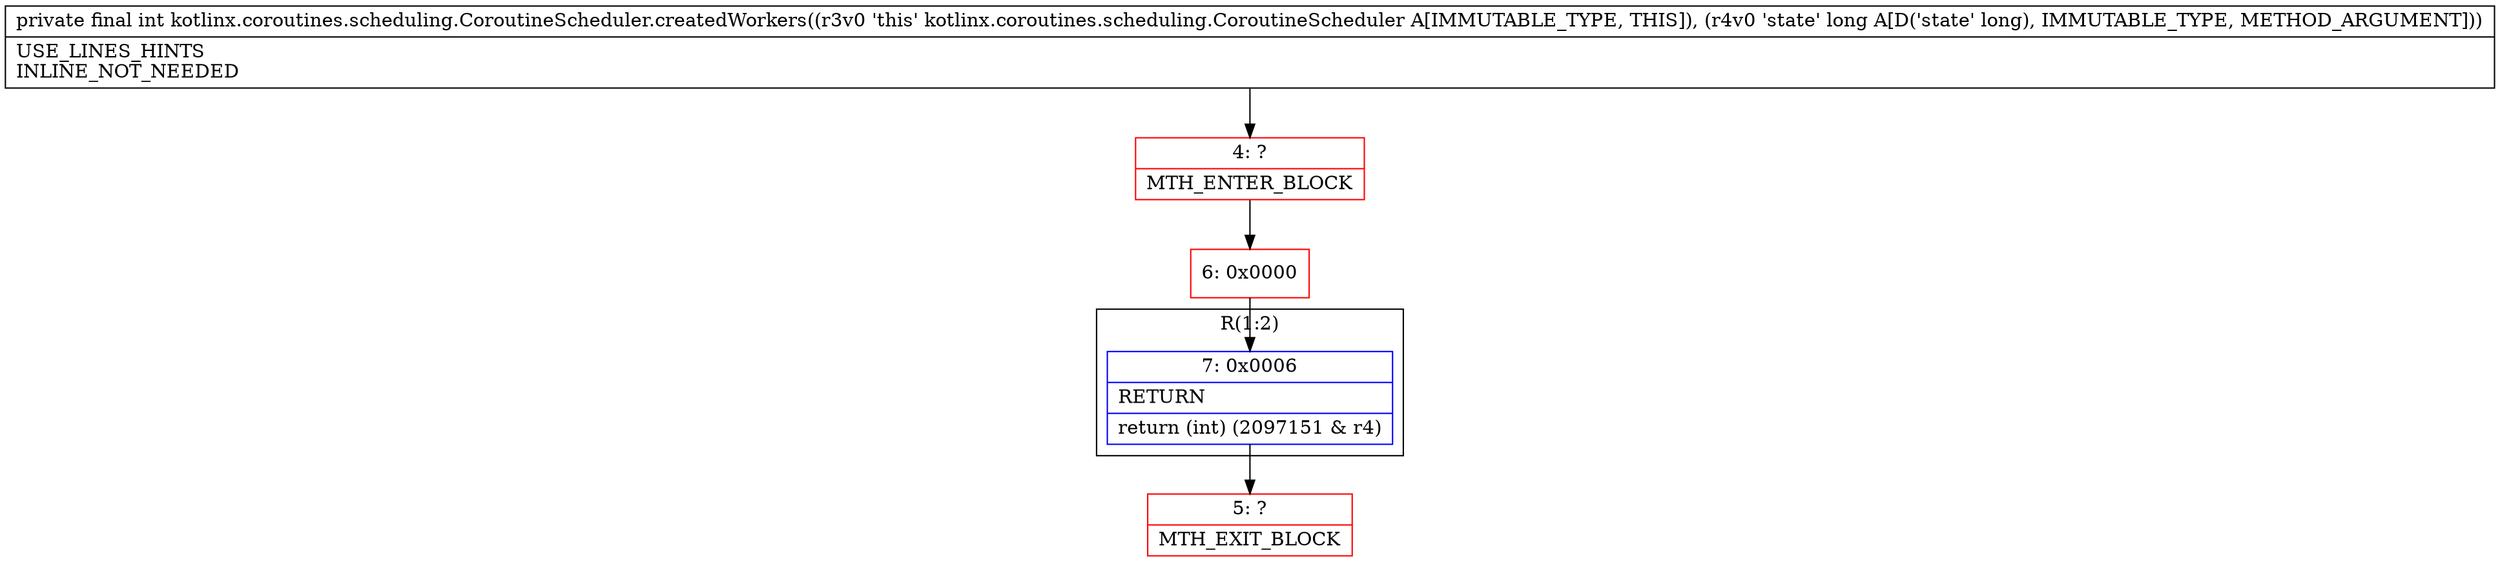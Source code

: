 digraph "CFG forkotlinx.coroutines.scheduling.CoroutineScheduler.createdWorkers(J)I" {
subgraph cluster_Region_1393501415 {
label = "R(1:2)";
node [shape=record,color=blue];
Node_7 [shape=record,label="{7\:\ 0x0006|RETURN\l|return (int) (2097151 & r4)\l}"];
}
Node_4 [shape=record,color=red,label="{4\:\ ?|MTH_ENTER_BLOCK\l}"];
Node_6 [shape=record,color=red,label="{6\:\ 0x0000}"];
Node_5 [shape=record,color=red,label="{5\:\ ?|MTH_EXIT_BLOCK\l}"];
MethodNode[shape=record,label="{private final int kotlinx.coroutines.scheduling.CoroutineScheduler.createdWorkers((r3v0 'this' kotlinx.coroutines.scheduling.CoroutineScheduler A[IMMUTABLE_TYPE, THIS]), (r4v0 'state' long A[D('state' long), IMMUTABLE_TYPE, METHOD_ARGUMENT]))  | USE_LINES_HINTS\lINLINE_NOT_NEEDED\l}"];
MethodNode -> Node_4;Node_7 -> Node_5;
Node_4 -> Node_6;
Node_6 -> Node_7;
}

